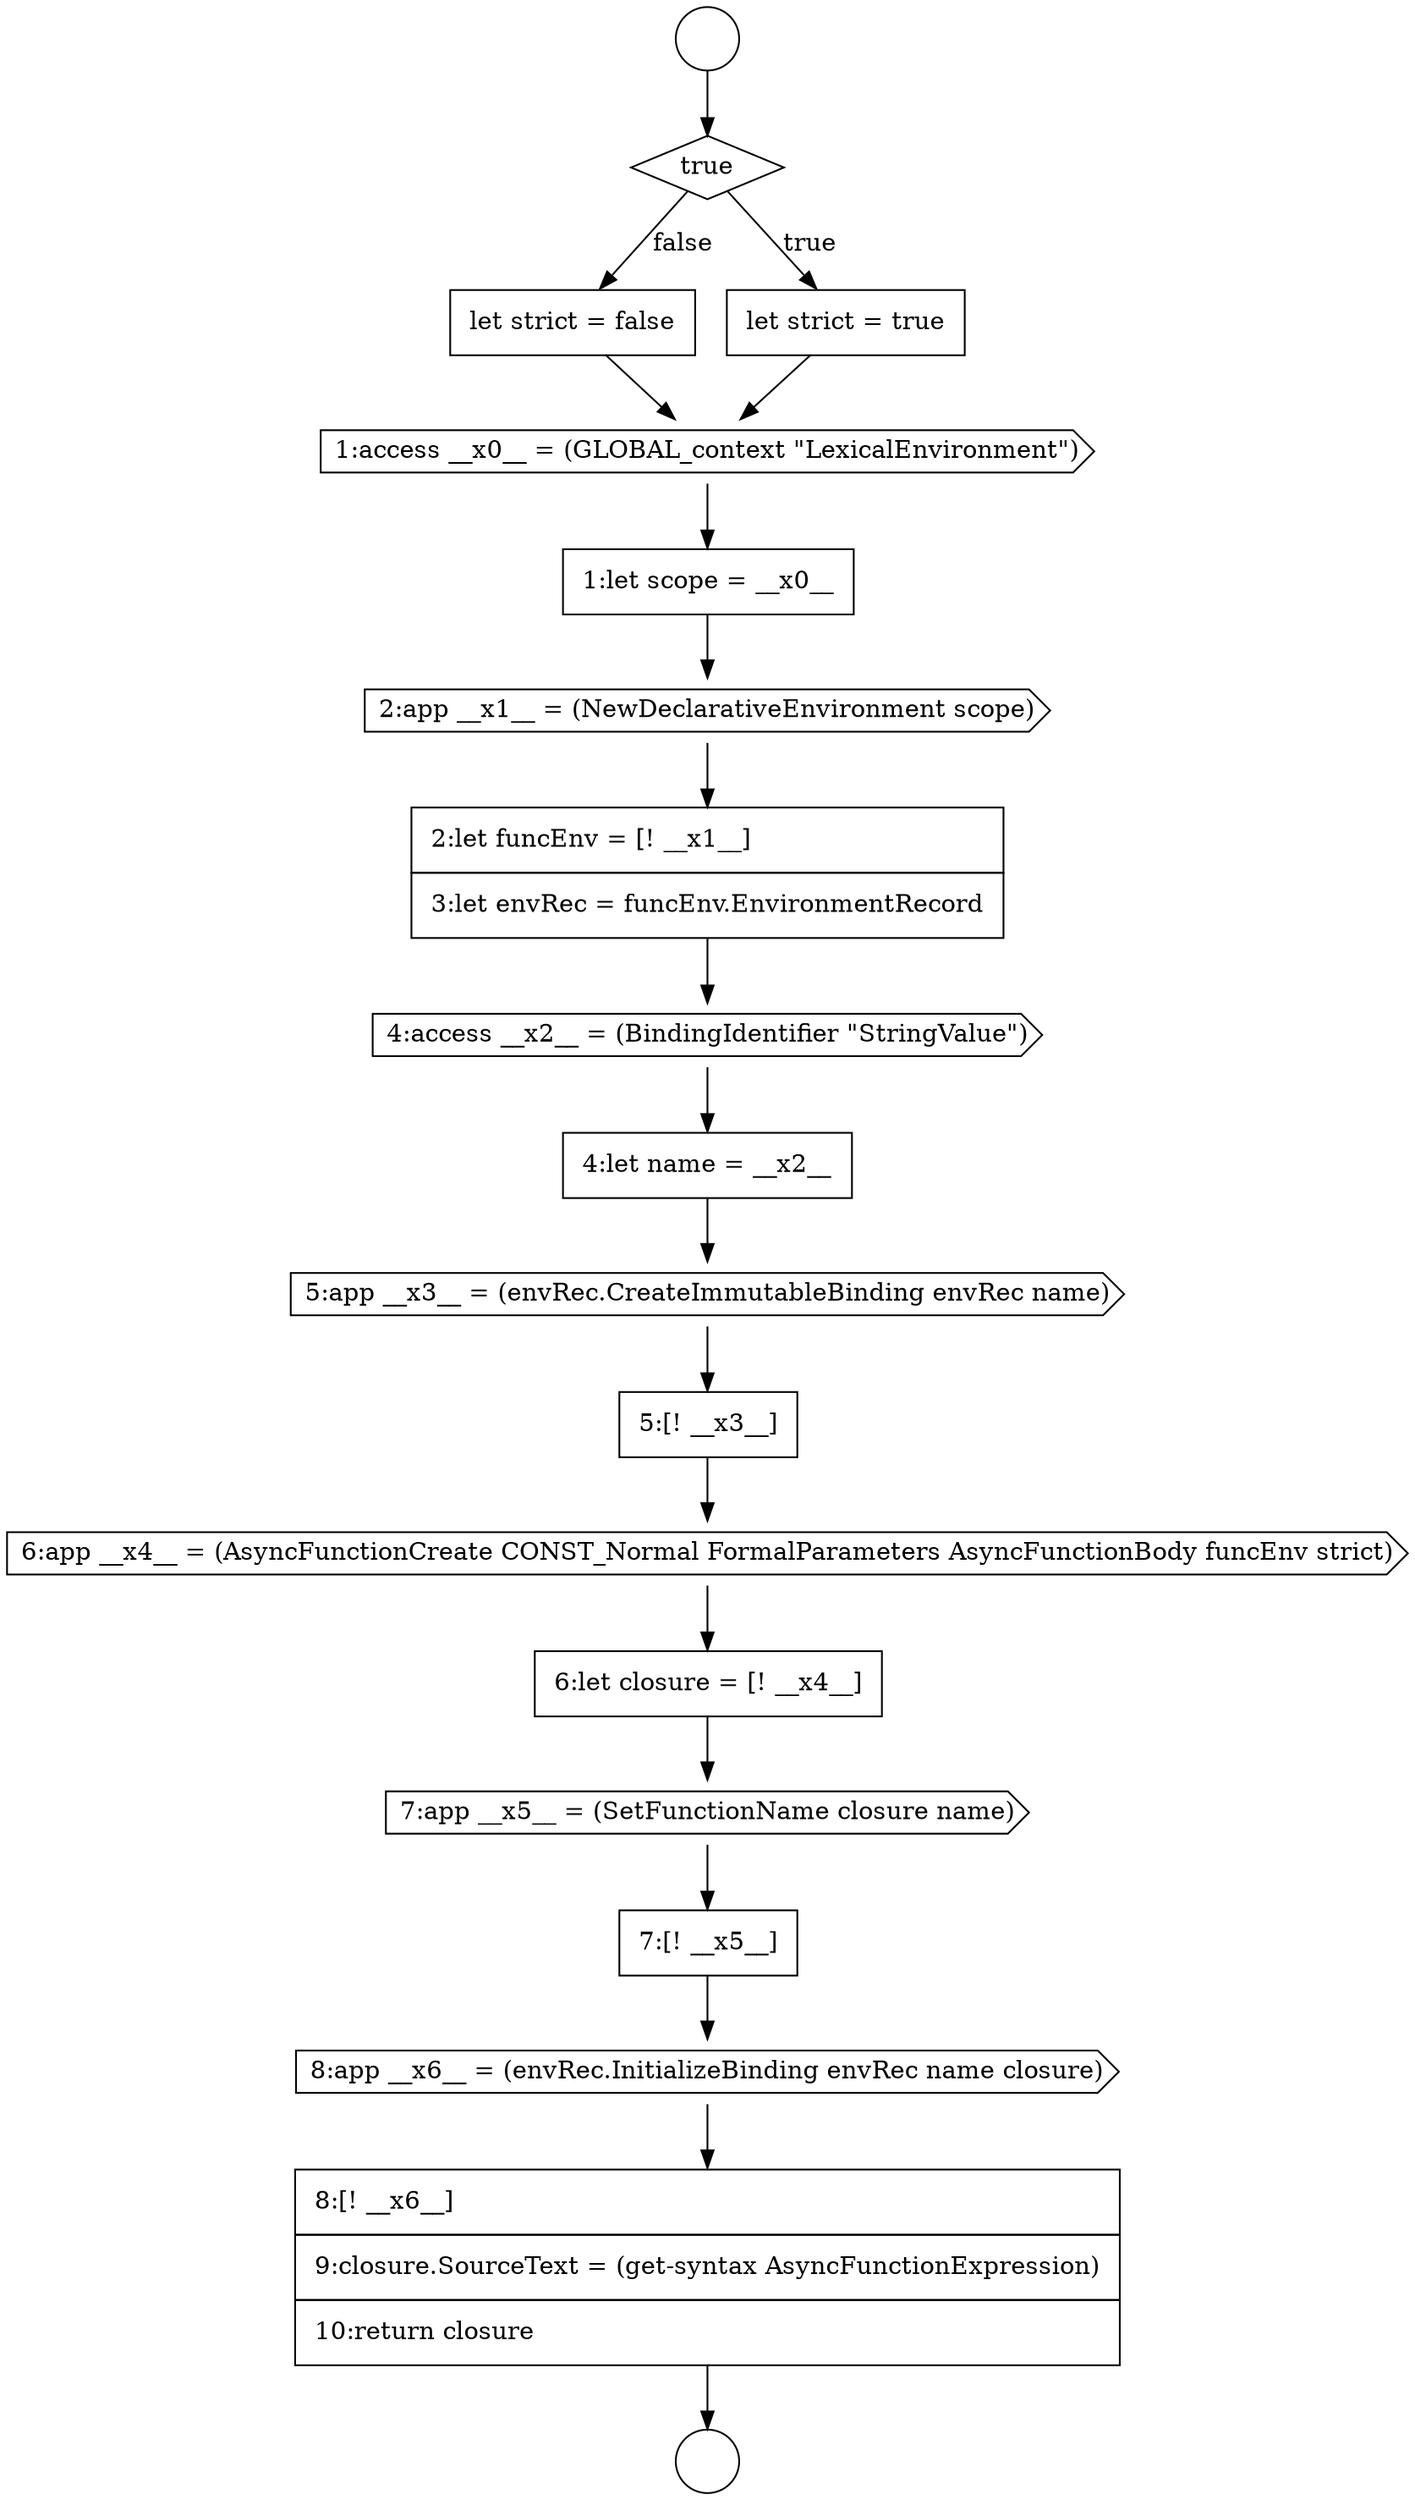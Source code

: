 digraph {
  node9305 [shape=cds, label=<<font color="black">1:access __x0__ = (GLOBAL_context &quot;LexicalEnvironment&quot;)</font>> color="black" fillcolor="white" style=filled]
  node9308 [shape=none, margin=0, label=<<font color="black">
    <table border="0" cellborder="1" cellspacing="0" cellpadding="10">
      <tr><td align="left">2:let funcEnv = [! __x1__]</td></tr>
      <tr><td align="left">3:let envRec = funcEnv.EnvironmentRecord</td></tr>
    </table>
  </font>> color="black" fillcolor="white" style=filled]
  node9301 [shape=circle label=" " color="black" fillcolor="white" style=filled]
  node9316 [shape=none, margin=0, label=<<font color="black">
    <table border="0" cellborder="1" cellspacing="0" cellpadding="10">
      <tr><td align="left">7:[! __x5__]</td></tr>
    </table>
  </font>> color="black" fillcolor="white" style=filled]
  node9307 [shape=cds, label=<<font color="black">2:app __x1__ = (NewDeclarativeEnvironment scope)</font>> color="black" fillcolor="white" style=filled]
  node9312 [shape=none, margin=0, label=<<font color="black">
    <table border="0" cellborder="1" cellspacing="0" cellpadding="10">
      <tr><td align="left">5:[! __x3__]</td></tr>
    </table>
  </font>> color="black" fillcolor="white" style=filled]
  node9302 [shape=diamond, label=<<font color="black">true</font>> color="black" fillcolor="white" style=filled]
  node9317 [shape=cds, label=<<font color="black">8:app __x6__ = (envRec.InitializeBinding envRec name closure)</font>> color="black" fillcolor="white" style=filled]
  node9313 [shape=cds, label=<<font color="black">6:app __x4__ = (AsyncFunctionCreate CONST_Normal FormalParameters AsyncFunctionBody funcEnv strict)</font>> color="black" fillcolor="white" style=filled]
  node9306 [shape=none, margin=0, label=<<font color="black">
    <table border="0" cellborder="1" cellspacing="0" cellpadding="10">
      <tr><td align="left">1:let scope = __x0__</td></tr>
    </table>
  </font>> color="black" fillcolor="white" style=filled]
  node9311 [shape=cds, label=<<font color="black">5:app __x3__ = (envRec.CreateImmutableBinding envRec name)</font>> color="black" fillcolor="white" style=filled]
  node9318 [shape=none, margin=0, label=<<font color="black">
    <table border="0" cellborder="1" cellspacing="0" cellpadding="10">
      <tr><td align="left">8:[! __x6__]</td></tr>
      <tr><td align="left">9:closure.SourceText = (get-syntax AsyncFunctionExpression)</td></tr>
      <tr><td align="left">10:return closure</td></tr>
    </table>
  </font>> color="black" fillcolor="white" style=filled]
  node9314 [shape=none, margin=0, label=<<font color="black">
    <table border="0" cellborder="1" cellspacing="0" cellpadding="10">
      <tr><td align="left">6:let closure = [! __x4__]</td></tr>
    </table>
  </font>> color="black" fillcolor="white" style=filled]
  node9300 [shape=circle label=" " color="black" fillcolor="white" style=filled]
  node9315 [shape=cds, label=<<font color="black">7:app __x5__ = (SetFunctionName closure name)</font>> color="black" fillcolor="white" style=filled]
  node9304 [shape=none, margin=0, label=<<font color="black">
    <table border="0" cellborder="1" cellspacing="0" cellpadding="10">
      <tr><td align="left">let strict = false</td></tr>
    </table>
  </font>> color="black" fillcolor="white" style=filled]
  node9309 [shape=cds, label=<<font color="black">4:access __x2__ = (BindingIdentifier &quot;StringValue&quot;)</font>> color="black" fillcolor="white" style=filled]
  node9310 [shape=none, margin=0, label=<<font color="black">
    <table border="0" cellborder="1" cellspacing="0" cellpadding="10">
      <tr><td align="left">4:let name = __x2__</td></tr>
    </table>
  </font>> color="black" fillcolor="white" style=filled]
  node9303 [shape=none, margin=0, label=<<font color="black">
    <table border="0" cellborder="1" cellspacing="0" cellpadding="10">
      <tr><td align="left">let strict = true</td></tr>
    </table>
  </font>> color="black" fillcolor="white" style=filled]
  node9306 -> node9307 [ color="black"]
  node9318 -> node9301 [ color="black"]
  node9311 -> node9312 [ color="black"]
  node9302 -> node9303 [label=<<font color="black">true</font>> color="black"]
  node9302 -> node9304 [label=<<font color="black">false</font>> color="black"]
  node9312 -> node9313 [ color="black"]
  node9300 -> node9302 [ color="black"]
  node9316 -> node9317 [ color="black"]
  node9314 -> node9315 [ color="black"]
  node9308 -> node9309 [ color="black"]
  node9309 -> node9310 [ color="black"]
  node9307 -> node9308 [ color="black"]
  node9305 -> node9306 [ color="black"]
  node9304 -> node9305 [ color="black"]
  node9317 -> node9318 [ color="black"]
  node9310 -> node9311 [ color="black"]
  node9313 -> node9314 [ color="black"]
  node9315 -> node9316 [ color="black"]
  node9303 -> node9305 [ color="black"]
}
